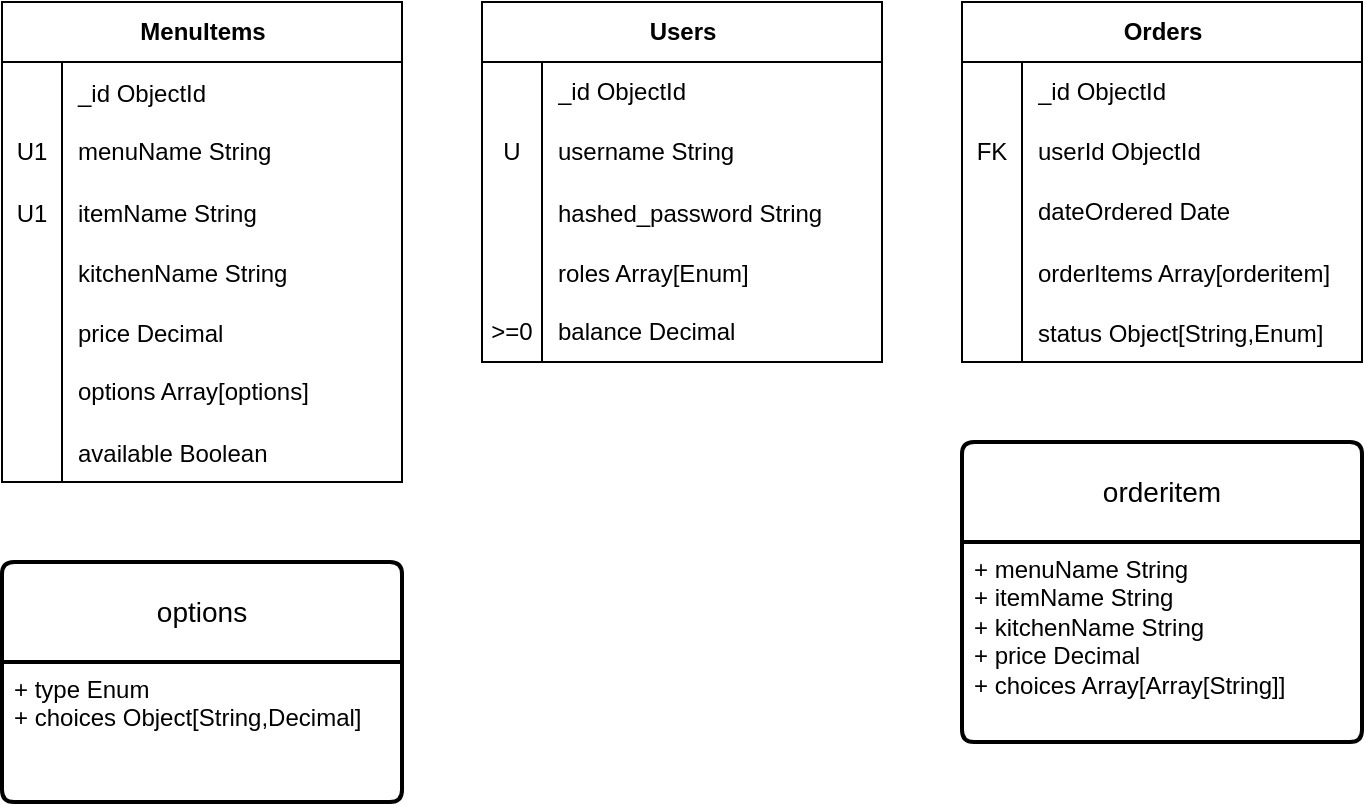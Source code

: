 <mxfile version="24.0.0" type="device">
  <diagram name="Page-1" id="vzZlJEIW9DijNwq8gSCZ">
    <mxGraphModel dx="1674" dy="772" grid="1" gridSize="10" guides="1" tooltips="1" connect="1" arrows="1" fold="1" page="1" pageScale="1" pageWidth="850" pageHeight="1100" math="0" shadow="0">
      <root>
        <mxCell id="0" />
        <mxCell id="1" parent="0" />
        <mxCell id="lGvvO6qJxNUTy7jaqOJc-1" value="Orders" style="shape=table;startSize=30;container=1;collapsible=1;childLayout=tableLayout;fixedRows=1;rowLines=0;fontStyle=1;align=center;resizeLast=1;html=1;" parent="1" vertex="1">
          <mxGeometry x="560" y="200" width="200" height="180" as="geometry" />
        </mxCell>
        <mxCell id="lGvvO6qJxNUTy7jaqOJc-5" value="" style="shape=tableRow;horizontal=0;startSize=0;swimlaneHead=0;swimlaneBody=0;fillColor=none;collapsible=0;dropTarget=0;points=[[0,0.5],[1,0.5]];portConstraint=eastwest;top=0;left=0;right=0;bottom=0;" parent="lGvvO6qJxNUTy7jaqOJc-1" vertex="1">
          <mxGeometry y="30" width="200" height="30" as="geometry" />
        </mxCell>
        <mxCell id="lGvvO6qJxNUTy7jaqOJc-6" value="" style="shape=partialRectangle;connectable=0;fillColor=none;top=0;left=0;bottom=0;right=0;editable=1;overflow=hidden;whiteSpace=wrap;html=1;" parent="lGvvO6qJxNUTy7jaqOJc-5" vertex="1">
          <mxGeometry width="30" height="30" as="geometry">
            <mxRectangle width="30" height="30" as="alternateBounds" />
          </mxGeometry>
        </mxCell>
        <mxCell id="lGvvO6qJxNUTy7jaqOJc-7" value="_id ObjectId" style="shape=partialRectangle;connectable=0;fillColor=none;top=0;left=0;bottom=0;right=0;align=left;spacingLeft=6;overflow=hidden;whiteSpace=wrap;html=1;" parent="lGvvO6qJxNUTy7jaqOJc-5" vertex="1">
          <mxGeometry x="30" width="170" height="30" as="geometry">
            <mxRectangle width="170" height="30" as="alternateBounds" />
          </mxGeometry>
        </mxCell>
        <mxCell id="lGvvO6qJxNUTy7jaqOJc-8" value="" style="shape=tableRow;horizontal=0;startSize=0;swimlaneHead=0;swimlaneBody=0;fillColor=none;collapsible=0;dropTarget=0;points=[[0,0.5],[1,0.5]];portConstraint=eastwest;top=0;left=0;right=0;bottom=0;" parent="lGvvO6qJxNUTy7jaqOJc-1" vertex="1">
          <mxGeometry y="60" width="200" height="30" as="geometry" />
        </mxCell>
        <mxCell id="lGvvO6qJxNUTy7jaqOJc-9" value="FK" style="shape=partialRectangle;connectable=0;fillColor=none;top=0;left=0;bottom=0;right=0;editable=1;overflow=hidden;whiteSpace=wrap;html=1;" parent="lGvvO6qJxNUTy7jaqOJc-8" vertex="1">
          <mxGeometry width="30" height="30" as="geometry">
            <mxRectangle width="30" height="30" as="alternateBounds" />
          </mxGeometry>
        </mxCell>
        <mxCell id="lGvvO6qJxNUTy7jaqOJc-10" value="userId ObjectId" style="shape=partialRectangle;connectable=0;fillColor=none;top=0;left=0;bottom=0;right=0;align=left;spacingLeft=6;overflow=hidden;whiteSpace=wrap;html=1;" parent="lGvvO6qJxNUTy7jaqOJc-8" vertex="1">
          <mxGeometry x="30" width="170" height="30" as="geometry">
            <mxRectangle width="170" height="30" as="alternateBounds" />
          </mxGeometry>
        </mxCell>
        <mxCell id="lGvvO6qJxNUTy7jaqOJc-11" value="" style="shape=tableRow;horizontal=0;startSize=0;swimlaneHead=0;swimlaneBody=0;fillColor=none;collapsible=0;dropTarget=0;points=[[0,0.5],[1,0.5]];portConstraint=eastwest;top=0;left=0;right=0;bottom=0;" parent="lGvvO6qJxNUTy7jaqOJc-1" vertex="1">
          <mxGeometry y="90" width="200" height="30" as="geometry" />
        </mxCell>
        <mxCell id="lGvvO6qJxNUTy7jaqOJc-12" value="" style="shape=partialRectangle;connectable=0;fillColor=none;top=0;left=0;bottom=0;right=0;editable=1;overflow=hidden;whiteSpace=wrap;html=1;" parent="lGvvO6qJxNUTy7jaqOJc-11" vertex="1">
          <mxGeometry width="30" height="30" as="geometry">
            <mxRectangle width="30" height="30" as="alternateBounds" />
          </mxGeometry>
        </mxCell>
        <mxCell id="lGvvO6qJxNUTy7jaqOJc-13" value="dateOrdered Date" style="shape=partialRectangle;connectable=0;fillColor=none;top=0;left=0;bottom=0;right=0;align=left;spacingLeft=6;overflow=hidden;whiteSpace=wrap;html=1;" parent="lGvvO6qJxNUTy7jaqOJc-11" vertex="1">
          <mxGeometry x="30" width="170" height="30" as="geometry">
            <mxRectangle width="170" height="30" as="alternateBounds" />
          </mxGeometry>
        </mxCell>
        <mxCell id="lGvvO6qJxNUTy7jaqOJc-46" value="" style="shape=tableRow;horizontal=0;startSize=0;swimlaneHead=0;swimlaneBody=0;fillColor=none;collapsible=0;dropTarget=0;points=[[0,0.5],[1,0.5]];portConstraint=eastwest;top=0;left=0;right=0;bottom=0;" parent="lGvvO6qJxNUTy7jaqOJc-1" vertex="1">
          <mxGeometry y="120" width="200" height="30" as="geometry" />
        </mxCell>
        <mxCell id="lGvvO6qJxNUTy7jaqOJc-47" value="" style="shape=partialRectangle;connectable=0;fillColor=none;top=0;left=0;bottom=0;right=0;editable=1;overflow=hidden;" parent="lGvvO6qJxNUTy7jaqOJc-46" vertex="1">
          <mxGeometry width="30" height="30" as="geometry">
            <mxRectangle width="30" height="30" as="alternateBounds" />
          </mxGeometry>
        </mxCell>
        <mxCell id="lGvvO6qJxNUTy7jaqOJc-48" value="orderItems Array[orderitem]" style="shape=partialRectangle;connectable=0;fillColor=none;top=0;left=0;bottom=0;right=0;align=left;spacingLeft=6;overflow=hidden;" parent="lGvvO6qJxNUTy7jaqOJc-46" vertex="1">
          <mxGeometry x="30" width="170" height="30" as="geometry">
            <mxRectangle width="170" height="30" as="alternateBounds" />
          </mxGeometry>
        </mxCell>
        <mxCell id="F8BHZrMwdxj0SkCPxHf9-1" value="" style="shape=tableRow;horizontal=0;startSize=0;swimlaneHead=0;swimlaneBody=0;fillColor=none;collapsible=0;dropTarget=0;points=[[0,0.5],[1,0.5]];portConstraint=eastwest;top=0;left=0;right=0;bottom=0;" parent="lGvvO6qJxNUTy7jaqOJc-1" vertex="1">
          <mxGeometry y="150" width="200" height="30" as="geometry" />
        </mxCell>
        <mxCell id="F8BHZrMwdxj0SkCPxHf9-2" value="" style="shape=partialRectangle;connectable=0;fillColor=none;top=0;left=0;bottom=0;right=0;editable=1;overflow=hidden;" parent="F8BHZrMwdxj0SkCPxHf9-1" vertex="1">
          <mxGeometry width="30" height="30" as="geometry">
            <mxRectangle width="30" height="30" as="alternateBounds" />
          </mxGeometry>
        </mxCell>
        <mxCell id="F8BHZrMwdxj0SkCPxHf9-3" value="status Object[String,Enum]" style="shape=partialRectangle;connectable=0;fillColor=none;top=0;left=0;bottom=0;right=0;align=left;spacingLeft=6;overflow=hidden;" parent="F8BHZrMwdxj0SkCPxHf9-1" vertex="1">
          <mxGeometry x="30" width="170" height="30" as="geometry">
            <mxRectangle width="170" height="30" as="alternateBounds" />
          </mxGeometry>
        </mxCell>
        <mxCell id="lGvvO6qJxNUTy7jaqOJc-14" value="MenuItems" style="shape=table;startSize=30;container=1;collapsible=1;childLayout=tableLayout;fixedRows=1;rowLines=0;fontStyle=1;align=center;resizeLast=1;html=1;" parent="1" vertex="1">
          <mxGeometry x="80" y="200" width="200" height="240" as="geometry" />
        </mxCell>
        <mxCell id="lGvvO6qJxNUTy7jaqOJc-50" value="" style="shape=tableRow;horizontal=0;startSize=0;swimlaneHead=0;swimlaneBody=0;fillColor=none;collapsible=0;dropTarget=0;points=[[0,0.5],[1,0.5]];portConstraint=eastwest;top=0;left=0;right=0;bottom=0;" parent="lGvvO6qJxNUTy7jaqOJc-14" vertex="1">
          <mxGeometry y="30" width="200" height="30" as="geometry" />
        </mxCell>
        <mxCell id="lGvvO6qJxNUTy7jaqOJc-51" value="" style="shape=partialRectangle;connectable=0;fillColor=none;top=0;left=0;bottom=0;right=0;editable=1;overflow=hidden;" parent="lGvvO6qJxNUTy7jaqOJc-50" vertex="1">
          <mxGeometry width="30" height="30" as="geometry">
            <mxRectangle width="30" height="30" as="alternateBounds" />
          </mxGeometry>
        </mxCell>
        <mxCell id="lGvvO6qJxNUTy7jaqOJc-52" value="_id ObjectId" style="shape=partialRectangle;connectable=0;fillColor=none;top=0;left=0;bottom=0;right=0;align=left;spacingLeft=6;overflow=hidden;" parent="lGvvO6qJxNUTy7jaqOJc-50" vertex="1">
          <mxGeometry x="30" width="170" height="30" as="geometry">
            <mxRectangle width="170" height="30" as="alternateBounds" />
          </mxGeometry>
        </mxCell>
        <mxCell id="lGvvO6qJxNUTy7jaqOJc-18" value="" style="shape=tableRow;horizontal=0;startSize=0;swimlaneHead=0;swimlaneBody=0;fillColor=none;collapsible=0;dropTarget=0;points=[[0,0.5],[1,0.5]];portConstraint=eastwest;top=0;left=0;right=0;bottom=0;" parent="lGvvO6qJxNUTy7jaqOJc-14" vertex="1">
          <mxGeometry y="60" width="200" height="30" as="geometry" />
        </mxCell>
        <mxCell id="lGvvO6qJxNUTy7jaqOJc-19" value="U1" style="shape=partialRectangle;connectable=0;fillColor=none;top=0;left=0;bottom=0;right=0;editable=1;overflow=hidden;whiteSpace=wrap;html=1;" parent="lGvvO6qJxNUTy7jaqOJc-18" vertex="1">
          <mxGeometry width="30" height="30" as="geometry">
            <mxRectangle width="30" height="30" as="alternateBounds" />
          </mxGeometry>
        </mxCell>
        <mxCell id="lGvvO6qJxNUTy7jaqOJc-20" value="menuName String" style="shape=partialRectangle;connectable=0;fillColor=none;top=0;left=0;bottom=0;right=0;align=left;spacingLeft=6;overflow=hidden;whiteSpace=wrap;html=1;" parent="lGvvO6qJxNUTy7jaqOJc-18" vertex="1">
          <mxGeometry x="30" width="170" height="30" as="geometry">
            <mxRectangle width="170" height="30" as="alternateBounds" />
          </mxGeometry>
        </mxCell>
        <mxCell id="F8BHZrMwdxj0SkCPxHf9-7" value="" style="shape=tableRow;horizontal=0;startSize=0;swimlaneHead=0;swimlaneBody=0;fillColor=none;collapsible=0;dropTarget=0;points=[[0,0.5],[1,0.5]];portConstraint=eastwest;top=0;left=0;right=0;bottom=0;" parent="lGvvO6qJxNUTy7jaqOJc-14" vertex="1">
          <mxGeometry y="90" width="200" height="30" as="geometry" />
        </mxCell>
        <mxCell id="F8BHZrMwdxj0SkCPxHf9-8" value="U1" style="shape=partialRectangle;connectable=0;fillColor=none;top=0;left=0;bottom=0;right=0;editable=1;overflow=hidden;" parent="F8BHZrMwdxj0SkCPxHf9-7" vertex="1">
          <mxGeometry width="30" height="30" as="geometry">
            <mxRectangle width="30" height="30" as="alternateBounds" />
          </mxGeometry>
        </mxCell>
        <mxCell id="F8BHZrMwdxj0SkCPxHf9-9" value="itemName String" style="shape=partialRectangle;connectable=0;fillColor=none;top=0;left=0;bottom=0;right=0;align=left;spacingLeft=6;overflow=hidden;" parent="F8BHZrMwdxj0SkCPxHf9-7" vertex="1">
          <mxGeometry x="30" width="170" height="30" as="geometry">
            <mxRectangle width="170" height="30" as="alternateBounds" />
          </mxGeometry>
        </mxCell>
        <mxCell id="F8BHZrMwdxj0SkCPxHf9-4" value="" style="shape=tableRow;horizontal=0;startSize=0;swimlaneHead=0;swimlaneBody=0;fillColor=none;collapsible=0;dropTarget=0;points=[[0,0.5],[1,0.5]];portConstraint=eastwest;top=0;left=0;right=0;bottom=0;" parent="lGvvO6qJxNUTy7jaqOJc-14" vertex="1">
          <mxGeometry y="120" width="200" height="30" as="geometry" />
        </mxCell>
        <mxCell id="F8BHZrMwdxj0SkCPxHf9-5" value="" style="shape=partialRectangle;connectable=0;fillColor=none;top=0;left=0;bottom=0;right=0;editable=1;overflow=hidden;" parent="F8BHZrMwdxj0SkCPxHf9-4" vertex="1">
          <mxGeometry width="30" height="30" as="geometry">
            <mxRectangle width="30" height="30" as="alternateBounds" />
          </mxGeometry>
        </mxCell>
        <mxCell id="F8BHZrMwdxj0SkCPxHf9-6" value="kitchenName String" style="shape=partialRectangle;connectable=0;fillColor=none;top=0;left=0;bottom=0;right=0;align=left;spacingLeft=6;overflow=hidden;" parent="F8BHZrMwdxj0SkCPxHf9-4" vertex="1">
          <mxGeometry x="30" width="170" height="30" as="geometry">
            <mxRectangle width="170" height="30" as="alternateBounds" />
          </mxGeometry>
        </mxCell>
        <mxCell id="F8BHZrMwdxj0SkCPxHf9-10" value="" style="shape=tableRow;horizontal=0;startSize=0;swimlaneHead=0;swimlaneBody=0;fillColor=none;collapsible=0;dropTarget=0;points=[[0,0.5],[1,0.5]];portConstraint=eastwest;top=0;left=0;right=0;bottom=0;" parent="lGvvO6qJxNUTy7jaqOJc-14" vertex="1">
          <mxGeometry y="150" width="200" height="30" as="geometry" />
        </mxCell>
        <mxCell id="F8BHZrMwdxj0SkCPxHf9-11" value="" style="shape=partialRectangle;connectable=0;fillColor=none;top=0;left=0;bottom=0;right=0;editable=1;overflow=hidden;" parent="F8BHZrMwdxj0SkCPxHf9-10" vertex="1">
          <mxGeometry width="30" height="30" as="geometry">
            <mxRectangle width="30" height="30" as="alternateBounds" />
          </mxGeometry>
        </mxCell>
        <mxCell id="F8BHZrMwdxj0SkCPxHf9-12" value="price Decimal" style="shape=partialRectangle;connectable=0;fillColor=none;top=0;left=0;bottom=0;right=0;align=left;spacingLeft=6;overflow=hidden;" parent="F8BHZrMwdxj0SkCPxHf9-10" vertex="1">
          <mxGeometry x="30" width="170" height="30" as="geometry">
            <mxRectangle width="170" height="30" as="alternateBounds" />
          </mxGeometry>
        </mxCell>
        <mxCell id="lGvvO6qJxNUTy7jaqOJc-21" value="" style="shape=tableRow;horizontal=0;startSize=0;swimlaneHead=0;swimlaneBody=0;fillColor=none;collapsible=0;dropTarget=0;points=[[0,0.5],[1,0.5]];portConstraint=eastwest;top=0;left=0;right=0;bottom=0;" parent="lGvvO6qJxNUTy7jaqOJc-14" vertex="1">
          <mxGeometry y="180" width="200" height="30" as="geometry" />
        </mxCell>
        <mxCell id="lGvvO6qJxNUTy7jaqOJc-22" value="" style="shape=partialRectangle;connectable=0;fillColor=none;top=0;left=0;bottom=0;right=0;editable=1;overflow=hidden;whiteSpace=wrap;html=1;" parent="lGvvO6qJxNUTy7jaqOJc-21" vertex="1">
          <mxGeometry width="30" height="30" as="geometry">
            <mxRectangle width="30" height="30" as="alternateBounds" />
          </mxGeometry>
        </mxCell>
        <mxCell id="lGvvO6qJxNUTy7jaqOJc-23" value="options Array[options]" style="shape=partialRectangle;connectable=0;fillColor=none;top=0;left=0;bottom=0;right=0;align=left;spacingLeft=6;overflow=hidden;whiteSpace=wrap;html=1;" parent="lGvvO6qJxNUTy7jaqOJc-21" vertex="1">
          <mxGeometry x="30" width="170" height="30" as="geometry">
            <mxRectangle width="170" height="30" as="alternateBounds" />
          </mxGeometry>
        </mxCell>
        <mxCell id="RXO8txoHrX-Csdlxh1M0-2" value="" style="shape=tableRow;horizontal=0;startSize=0;swimlaneHead=0;swimlaneBody=0;fillColor=none;collapsible=0;dropTarget=0;points=[[0,0.5],[1,0.5]];portConstraint=eastwest;top=0;left=0;right=0;bottom=0;" parent="lGvvO6qJxNUTy7jaqOJc-14" vertex="1">
          <mxGeometry y="210" width="200" height="30" as="geometry" />
        </mxCell>
        <mxCell id="RXO8txoHrX-Csdlxh1M0-3" value="" style="shape=partialRectangle;connectable=0;fillColor=none;top=0;left=0;bottom=0;right=0;editable=1;overflow=hidden;" parent="RXO8txoHrX-Csdlxh1M0-2" vertex="1">
          <mxGeometry width="30" height="30" as="geometry">
            <mxRectangle width="30" height="30" as="alternateBounds" />
          </mxGeometry>
        </mxCell>
        <mxCell id="RXO8txoHrX-Csdlxh1M0-4" value="available Boolean" style="shape=partialRectangle;connectable=0;fillColor=none;top=0;left=0;bottom=0;right=0;align=left;spacingLeft=6;overflow=hidden;" parent="RXO8txoHrX-Csdlxh1M0-2" vertex="1">
          <mxGeometry x="30" width="170" height="30" as="geometry">
            <mxRectangle width="170" height="30" as="alternateBounds" />
          </mxGeometry>
        </mxCell>
        <mxCell id="lGvvO6qJxNUTy7jaqOJc-27" value="Users" style="shape=table;startSize=30;container=1;collapsible=1;childLayout=tableLayout;fixedRows=1;rowLines=0;fontStyle=1;align=center;resizeLast=1;html=1;" parent="1" vertex="1">
          <mxGeometry x="320" y="200" width="200" height="180" as="geometry" />
        </mxCell>
        <mxCell id="lGvvO6qJxNUTy7jaqOJc-31" value="" style="shape=tableRow;horizontal=0;startSize=0;swimlaneHead=0;swimlaneBody=0;fillColor=none;collapsible=0;dropTarget=0;points=[[0,0.5],[1,0.5]];portConstraint=eastwest;top=0;left=0;right=0;bottom=0;" parent="lGvvO6qJxNUTy7jaqOJc-27" vertex="1">
          <mxGeometry y="30" width="200" height="30" as="geometry" />
        </mxCell>
        <mxCell id="lGvvO6qJxNUTy7jaqOJc-32" value="" style="shape=partialRectangle;connectable=0;fillColor=none;top=0;left=0;bottom=0;right=0;editable=1;overflow=hidden;whiteSpace=wrap;html=1;" parent="lGvvO6qJxNUTy7jaqOJc-31" vertex="1">
          <mxGeometry width="30" height="30" as="geometry">
            <mxRectangle width="30" height="30" as="alternateBounds" />
          </mxGeometry>
        </mxCell>
        <mxCell id="lGvvO6qJxNUTy7jaqOJc-33" value="_id ObjectId" style="shape=partialRectangle;connectable=0;fillColor=none;top=0;left=0;bottom=0;right=0;align=left;spacingLeft=6;overflow=hidden;whiteSpace=wrap;html=1;" parent="lGvvO6qJxNUTy7jaqOJc-31" vertex="1">
          <mxGeometry x="30" width="170" height="30" as="geometry">
            <mxRectangle width="170" height="30" as="alternateBounds" />
          </mxGeometry>
        </mxCell>
        <mxCell id="lGvvO6qJxNUTy7jaqOJc-34" value="" style="shape=tableRow;horizontal=0;startSize=0;swimlaneHead=0;swimlaneBody=0;fillColor=none;collapsible=0;dropTarget=0;points=[[0,0.5],[1,0.5]];portConstraint=eastwest;top=0;left=0;right=0;bottom=0;" parent="lGvvO6qJxNUTy7jaqOJc-27" vertex="1">
          <mxGeometry y="60" width="200" height="30" as="geometry" />
        </mxCell>
        <mxCell id="lGvvO6qJxNUTy7jaqOJc-35" value="U" style="shape=partialRectangle;connectable=0;fillColor=none;top=0;left=0;bottom=0;right=0;editable=1;overflow=hidden;whiteSpace=wrap;html=1;" parent="lGvvO6qJxNUTy7jaqOJc-34" vertex="1">
          <mxGeometry width="30" height="30" as="geometry">
            <mxRectangle width="30" height="30" as="alternateBounds" />
          </mxGeometry>
        </mxCell>
        <mxCell id="lGvvO6qJxNUTy7jaqOJc-36" value="username String" style="shape=partialRectangle;connectable=0;fillColor=none;top=0;left=0;bottom=0;right=0;align=left;spacingLeft=6;overflow=hidden;whiteSpace=wrap;html=1;" parent="lGvvO6qJxNUTy7jaqOJc-34" vertex="1">
          <mxGeometry x="30" width="170" height="30" as="geometry">
            <mxRectangle width="170" height="30" as="alternateBounds" />
          </mxGeometry>
        </mxCell>
        <mxCell id="Cc8CTavzcbVhGA3wMW_p-1" value="" style="shape=tableRow;horizontal=0;startSize=0;swimlaneHead=0;swimlaneBody=0;fillColor=none;collapsible=0;dropTarget=0;points=[[0,0.5],[1,0.5]];portConstraint=eastwest;top=0;left=0;right=0;bottom=0;" vertex="1" parent="lGvvO6qJxNUTy7jaqOJc-27">
          <mxGeometry y="90" width="200" height="30" as="geometry" />
        </mxCell>
        <mxCell id="Cc8CTavzcbVhGA3wMW_p-2" value="" style="shape=partialRectangle;connectable=0;fillColor=none;top=0;left=0;bottom=0;right=0;editable=1;overflow=hidden;" vertex="1" parent="Cc8CTavzcbVhGA3wMW_p-1">
          <mxGeometry width="30" height="30" as="geometry">
            <mxRectangle width="30" height="30" as="alternateBounds" />
          </mxGeometry>
        </mxCell>
        <mxCell id="Cc8CTavzcbVhGA3wMW_p-3" value="hashed_password String" style="shape=partialRectangle;connectable=0;fillColor=none;top=0;left=0;bottom=0;right=0;align=left;spacingLeft=6;overflow=hidden;" vertex="1" parent="Cc8CTavzcbVhGA3wMW_p-1">
          <mxGeometry x="30" width="170" height="30" as="geometry">
            <mxRectangle width="170" height="30" as="alternateBounds" />
          </mxGeometry>
        </mxCell>
        <mxCell id="Cc8CTavzcbVhGA3wMW_p-4" value="" style="shape=tableRow;horizontal=0;startSize=0;swimlaneHead=0;swimlaneBody=0;fillColor=none;collapsible=0;dropTarget=0;points=[[0,0.5],[1,0.5]];portConstraint=eastwest;top=0;left=0;right=0;bottom=0;" vertex="1" parent="lGvvO6qJxNUTy7jaqOJc-27">
          <mxGeometry y="120" width="200" height="30" as="geometry" />
        </mxCell>
        <mxCell id="Cc8CTavzcbVhGA3wMW_p-5" value="" style="shape=partialRectangle;connectable=0;fillColor=none;top=0;left=0;bottom=0;right=0;editable=1;overflow=hidden;" vertex="1" parent="Cc8CTavzcbVhGA3wMW_p-4">
          <mxGeometry width="30" height="30" as="geometry">
            <mxRectangle width="30" height="30" as="alternateBounds" />
          </mxGeometry>
        </mxCell>
        <mxCell id="Cc8CTavzcbVhGA3wMW_p-6" value="roles Array[Enum]" style="shape=partialRectangle;connectable=0;fillColor=none;top=0;left=0;bottom=0;right=0;align=left;spacingLeft=6;overflow=hidden;" vertex="1" parent="Cc8CTavzcbVhGA3wMW_p-4">
          <mxGeometry x="30" width="170" height="30" as="geometry">
            <mxRectangle width="170" height="30" as="alternateBounds" />
          </mxGeometry>
        </mxCell>
        <mxCell id="lGvvO6qJxNUTy7jaqOJc-37" value="" style="shape=tableRow;horizontal=0;startSize=0;swimlaneHead=0;swimlaneBody=0;fillColor=none;collapsible=0;dropTarget=0;points=[[0,0.5],[1,0.5]];portConstraint=eastwest;top=0;left=0;right=0;bottom=0;" parent="lGvvO6qJxNUTy7jaqOJc-27" vertex="1">
          <mxGeometry y="150" width="200" height="30" as="geometry" />
        </mxCell>
        <mxCell id="lGvvO6qJxNUTy7jaqOJc-38" value="&amp;gt;=0" style="shape=partialRectangle;connectable=0;fillColor=none;top=0;left=0;bottom=0;right=0;editable=1;overflow=hidden;whiteSpace=wrap;html=1;" parent="lGvvO6qJxNUTy7jaqOJc-37" vertex="1">
          <mxGeometry width="30" height="30" as="geometry">
            <mxRectangle width="30" height="30" as="alternateBounds" />
          </mxGeometry>
        </mxCell>
        <mxCell id="lGvvO6qJxNUTy7jaqOJc-39" value="balance Decimal" style="shape=partialRectangle;connectable=0;fillColor=none;top=0;left=0;bottom=0;right=0;align=left;spacingLeft=6;overflow=hidden;whiteSpace=wrap;html=1;" parent="lGvvO6qJxNUTy7jaqOJc-37" vertex="1">
          <mxGeometry x="30" width="170" height="30" as="geometry">
            <mxRectangle width="170" height="30" as="alternateBounds" />
          </mxGeometry>
        </mxCell>
        <mxCell id="lGvvO6qJxNUTy7jaqOJc-40" value="options" style="swimlane;childLayout=stackLayout;horizontal=1;startSize=50;horizontalStack=0;rounded=1;fontSize=14;fontStyle=0;strokeWidth=2;resizeParent=0;resizeLast=1;shadow=0;dashed=0;align=center;arcSize=4;whiteSpace=wrap;html=1;" parent="1" vertex="1">
          <mxGeometry x="80" y="480" width="200" height="120" as="geometry" />
        </mxCell>
        <mxCell id="lGvvO6qJxNUTy7jaqOJc-41" value="+ type Enum&lt;br&gt;+ choices Object[String,Decimal]" style="align=left;strokeColor=none;fillColor=none;spacingLeft=4;fontSize=12;verticalAlign=top;resizable=0;rotatable=0;part=1;html=1;" parent="lGvvO6qJxNUTy7jaqOJc-40" vertex="1">
          <mxGeometry y="50" width="200" height="70" as="geometry" />
        </mxCell>
        <mxCell id="lGvvO6qJxNUTy7jaqOJc-42" value="orderitem" style="swimlane;childLayout=stackLayout;horizontal=1;startSize=50;horizontalStack=0;rounded=1;fontSize=14;fontStyle=0;strokeWidth=2;resizeParent=0;resizeLast=1;shadow=0;dashed=0;align=center;arcSize=4;whiteSpace=wrap;html=1;" parent="1" vertex="1">
          <mxGeometry x="560" y="420" width="200" height="150" as="geometry" />
        </mxCell>
        <mxCell id="lGvvO6qJxNUTy7jaqOJc-43" value="+ menuName String&lt;br&gt;+ itemName String&lt;br&gt;+ kitchenName String&lt;br style=&quot;border-color: var(--border-color);&quot;&gt;+ price Decimal&lt;br style=&quot;border-color: var(--border-color);&quot;&gt;+ choices Array[Array[String]]" style="align=left;strokeColor=none;fillColor=none;spacingLeft=4;fontSize=12;verticalAlign=top;resizable=0;rotatable=0;part=1;html=1;" parent="lGvvO6qJxNUTy7jaqOJc-42" vertex="1">
          <mxGeometry y="50" width="200" height="100" as="geometry" />
        </mxCell>
      </root>
    </mxGraphModel>
  </diagram>
</mxfile>
